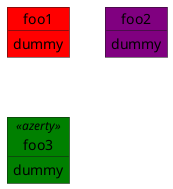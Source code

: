 {
  "sha1": "s8zqcgw2vvadnpns7vzjqx0raguaank",
  "insertion": {
    "when": "2024-06-04T17:28:44.791Z",
    "user": "plantuml@gmail.com"
  }
}
@startuml
skinparam objectBackgroundColor red
skinparam objectBackgroundColor<<azerty>> green
object foo1 {
  dummy
}
object foo2 #purple {
  dummy
}
object foo3 <<azerty>> {
  dummy
}
@enduml
